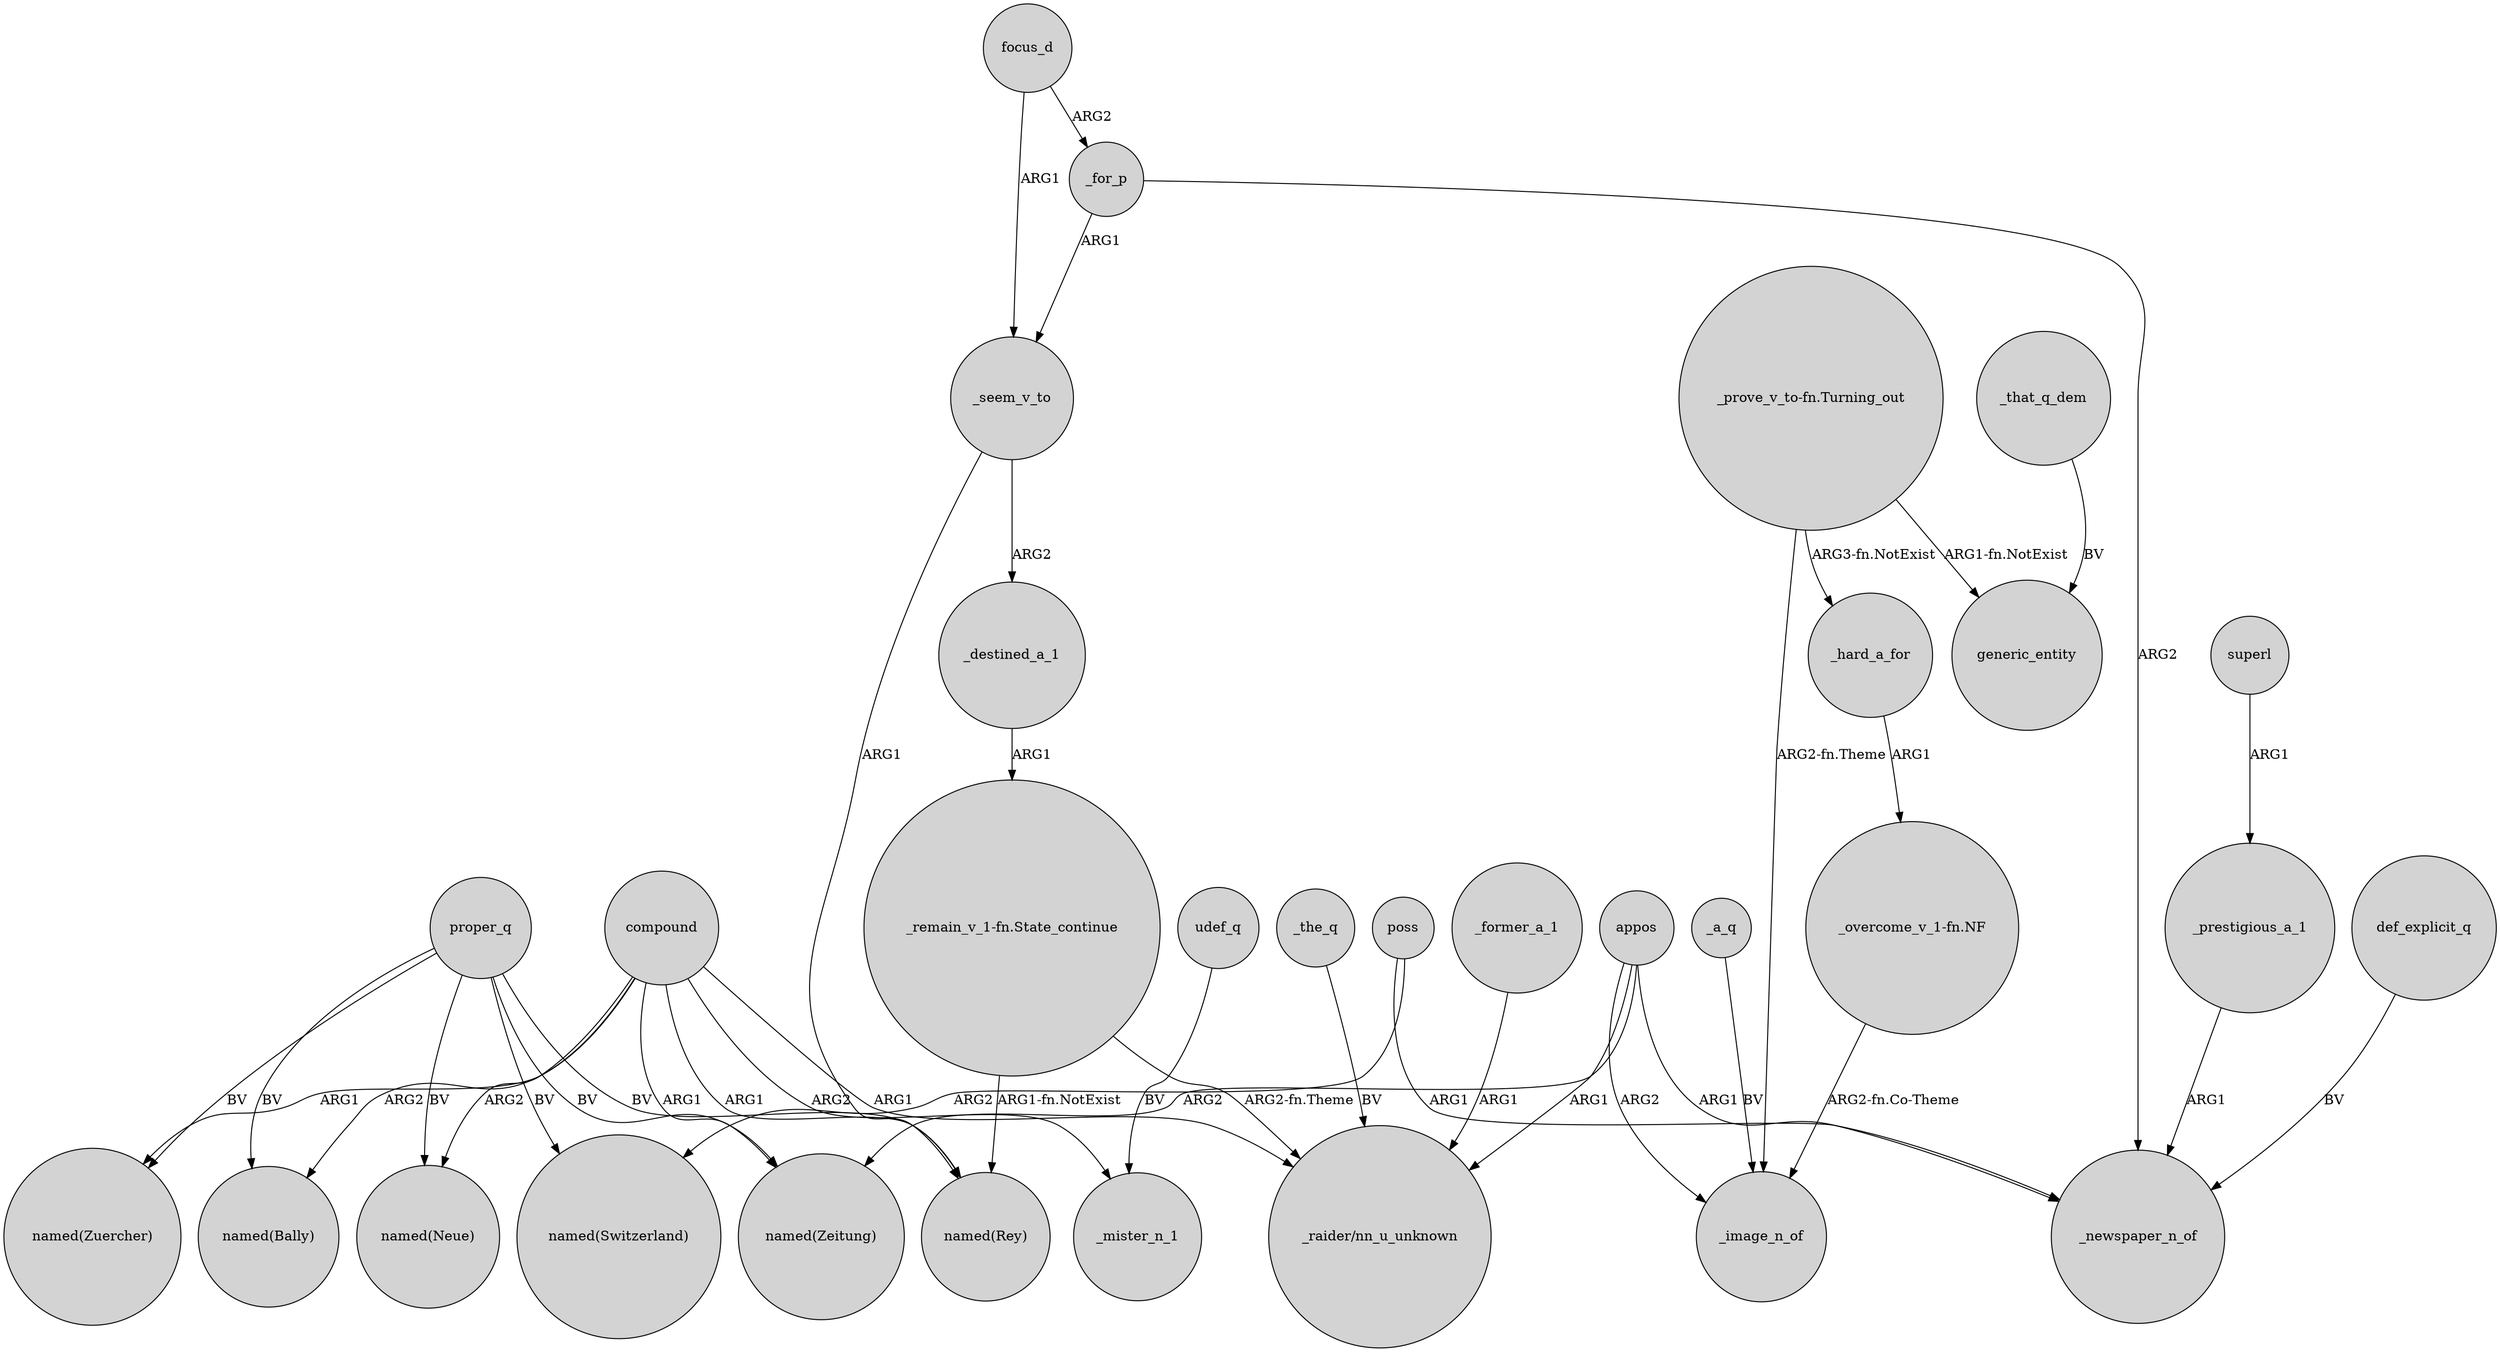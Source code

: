 digraph {
	node [shape=circle style=filled]
	compound -> "named(Neue)" [label=ARG2]
	proper_q -> "named(Bally)" [label=BV]
	proper_q -> "named(Neue)" [label=BV]
	_a_q -> _image_n_of [label=BV]
	_that_q_dem -> generic_entity [label=BV]
	"_overcome_v_1-fn.NF" -> _image_n_of [label="ARG2-fn.Co-Theme"]
	_seem_v_to -> _destined_a_1 [label=ARG2]
	compound -> _mister_n_1 [label=ARG2]
	compound -> "named(Bally)" [label=ARG2]
	udef_q -> _mister_n_1 [label=BV]
	_seem_v_to -> "named(Rey)" [label=ARG1]
	"_prove_v_to-fn.Turning_out" -> _image_n_of [label="ARG2-fn.Theme"]
	_the_q -> "_raider/nn_u_unknown" [label=BV]
	proper_q -> "named(Switzerland)" [label=BV]
	focus_d -> _for_p [label=ARG2]
	compound -> "named(Rey)" [label=ARG1]
	proper_q -> "named(Zuercher)" [label=BV]
	_prestigious_a_1 -> _newspaper_n_of [label=ARG1]
	compound -> "named(Zuercher)" [label=ARG1]
	appos -> _image_n_of [label=ARG2]
	poss -> "named(Switzerland)" [label=ARG2]
	"_prove_v_to-fn.Turning_out" -> generic_entity [label="ARG1-fn.NotExist"]
	def_explicit_q -> _newspaper_n_of [label=BV]
	_former_a_1 -> "_raider/nn_u_unknown" [label=ARG1]
	"_remain_v_1-fn.State_continue" -> "named(Rey)" [label="ARG1-fn.NotExist"]
	focus_d -> _seem_v_to [label=ARG1]
	_destined_a_1 -> "_remain_v_1-fn.State_continue" [label=ARG1]
	"_prove_v_to-fn.Turning_out" -> _hard_a_for [label="ARG3-fn.NotExist"]
	superl -> _prestigious_a_1 [label=ARG1]
	appos -> "_raider/nn_u_unknown" [label=ARG1]
	_hard_a_for -> "_overcome_v_1-fn.NF" [label=ARG1]
	_for_p -> _newspaper_n_of [label=ARG2]
	compound -> "named(Zeitung)" [label=ARG1]
	proper_q -> "named(Zeitung)" [label=BV]
	poss -> _newspaper_n_of [label=ARG1]
	appos -> "named(Zeitung)" [label=ARG2]
	compound -> "_raider/nn_u_unknown" [label=ARG1]
	appos -> _newspaper_n_of [label=ARG1]
	"_remain_v_1-fn.State_continue" -> "_raider/nn_u_unknown" [label="ARG2-fn.Theme"]
	proper_q -> "named(Rey)" [label=BV]
	_for_p -> _seem_v_to [label=ARG1]
}
